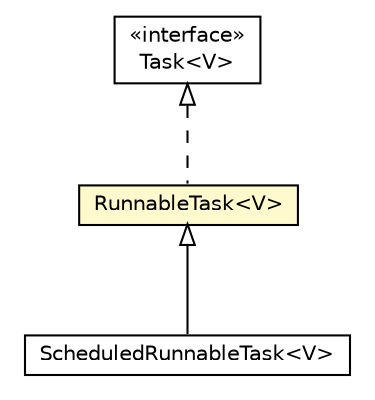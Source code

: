 #!/usr/local/bin/dot
#
# Class diagram 
# Generated by UMLGraph version R5_6-24-gf6e263 (http://www.umlgraph.org/)
#

digraph G {
	edge [fontname="Helvetica",fontsize=10,labelfontname="Helvetica",labelfontsize=10];
	node [fontname="Helvetica",fontsize=10,shape=plaintext];
	nodesep=0.25;
	ranksep=0.5;
	// com.orientechnologies.common.concur.executors.SubScheduledExecutorService.ScheduledRunnableTask<V>
	c7891142 [label=<<table title="com.orientechnologies.common.concur.executors.SubScheduledExecutorService.ScheduledRunnableTask" border="0" cellborder="1" cellspacing="0" cellpadding="2" port="p" href="./SubScheduledExecutorService.ScheduledRunnableTask.html">
		<tr><td><table border="0" cellspacing="0" cellpadding="1">
<tr><td align="center" balign="center"> ScheduledRunnableTask&lt;V&gt; </td></tr>
		</table></td></tr>
		</table>>, URL="./SubScheduledExecutorService.ScheduledRunnableTask.html", fontname="Helvetica", fontcolor="black", fontsize=10.0];
	// com.orientechnologies.common.concur.executors.SubExecutorService.Task<V>
	c7891145 [label=<<table title="com.orientechnologies.common.concur.executors.SubExecutorService.Task" border="0" cellborder="1" cellspacing="0" cellpadding="2" port="p" href="./SubExecutorService.Task.html">
		<tr><td><table border="0" cellspacing="0" cellpadding="1">
<tr><td align="center" balign="center"> &#171;interface&#187; </td></tr>
<tr><td align="center" balign="center"> Task&lt;V&gt; </td></tr>
		</table></td></tr>
		</table>>, URL="./SubExecutorService.Task.html", fontname="Helvetica", fontcolor="black", fontsize=10.0];
	// com.orientechnologies.common.concur.executors.SubExecutorService.RunnableTask<V>
	c7891146 [label=<<table title="com.orientechnologies.common.concur.executors.SubExecutorService.RunnableTask" border="0" cellborder="1" cellspacing="0" cellpadding="2" port="p" bgcolor="lemonChiffon" href="./SubExecutorService.RunnableTask.html">
		<tr><td><table border="0" cellspacing="0" cellpadding="1">
<tr><td align="center" balign="center"> RunnableTask&lt;V&gt; </td></tr>
		</table></td></tr>
		</table>>, URL="./SubExecutorService.RunnableTask.html", fontname="Helvetica", fontcolor="black", fontsize=10.0];
	//com.orientechnologies.common.concur.executors.SubScheduledExecutorService.ScheduledRunnableTask<V> extends com.orientechnologies.common.concur.executors.SubExecutorService.RunnableTask<V>
	c7891146:p -> c7891142:p [dir=back,arrowtail=empty];
	//com.orientechnologies.common.concur.executors.SubExecutorService.RunnableTask<V> implements com.orientechnologies.common.concur.executors.SubExecutorService.Task<V>
	c7891145:p -> c7891146:p [dir=back,arrowtail=empty,style=dashed];
}

